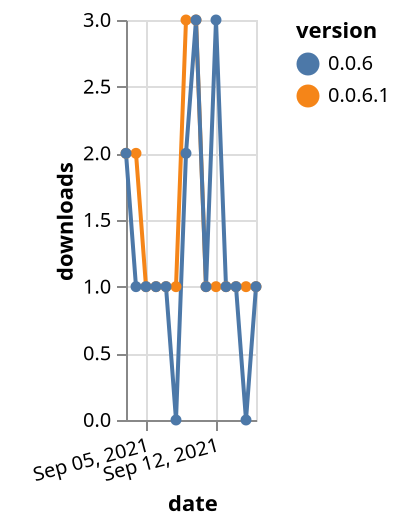 {"$schema": "https://vega.github.io/schema/vega-lite/v5.json", "description": "A simple bar chart with embedded data.", "data": {"values": [{"date": "2021-09-03", "total": 148, "delta": 2, "version": "0.0.6.1"}, {"date": "2021-09-04", "total": 150, "delta": 2, "version": "0.0.6.1"}, {"date": "2021-09-05", "total": 151, "delta": 1, "version": "0.0.6.1"}, {"date": "2021-09-06", "total": 152, "delta": 1, "version": "0.0.6.1"}, {"date": "2021-09-07", "total": 153, "delta": 1, "version": "0.0.6.1"}, {"date": "2021-09-08", "total": 154, "delta": 1, "version": "0.0.6.1"}, {"date": "2021-09-09", "total": 157, "delta": 3, "version": "0.0.6.1"}, {"date": "2021-09-10", "total": 160, "delta": 3, "version": "0.0.6.1"}, {"date": "2021-09-11", "total": 161, "delta": 1, "version": "0.0.6.1"}, {"date": "2021-09-12", "total": 162, "delta": 1, "version": "0.0.6.1"}, {"date": "2021-09-13", "total": 163, "delta": 1, "version": "0.0.6.1"}, {"date": "2021-09-14", "total": 164, "delta": 1, "version": "0.0.6.1"}, {"date": "2021-09-15", "total": 165, "delta": 1, "version": "0.0.6.1"}, {"date": "2021-09-16", "total": 166, "delta": 1, "version": "0.0.6.1"}, {"date": "2021-09-03", "total": 285, "delta": 2, "version": "0.0.6"}, {"date": "2021-09-04", "total": 286, "delta": 1, "version": "0.0.6"}, {"date": "2021-09-05", "total": 287, "delta": 1, "version": "0.0.6"}, {"date": "2021-09-06", "total": 288, "delta": 1, "version": "0.0.6"}, {"date": "2021-09-07", "total": 289, "delta": 1, "version": "0.0.6"}, {"date": "2021-09-08", "total": 289, "delta": 0, "version": "0.0.6"}, {"date": "2021-09-09", "total": 291, "delta": 2, "version": "0.0.6"}, {"date": "2021-09-10", "total": 294, "delta": 3, "version": "0.0.6"}, {"date": "2021-09-11", "total": 295, "delta": 1, "version": "0.0.6"}, {"date": "2021-09-12", "total": 298, "delta": 3, "version": "0.0.6"}, {"date": "2021-09-13", "total": 299, "delta": 1, "version": "0.0.6"}, {"date": "2021-09-14", "total": 300, "delta": 1, "version": "0.0.6"}, {"date": "2021-09-15", "total": 300, "delta": 0, "version": "0.0.6"}, {"date": "2021-09-16", "total": 301, "delta": 1, "version": "0.0.6"}]}, "width": "container", "mark": {"type": "line", "point": {"filled": true}}, "encoding": {"x": {"field": "date", "type": "temporal", "timeUnit": "yearmonthdate", "title": "date", "axis": {"labelAngle": -15}}, "y": {"field": "delta", "type": "quantitative", "title": "downloads"}, "color": {"field": "version", "type": "nominal"}, "tooltip": {"field": "delta"}}}